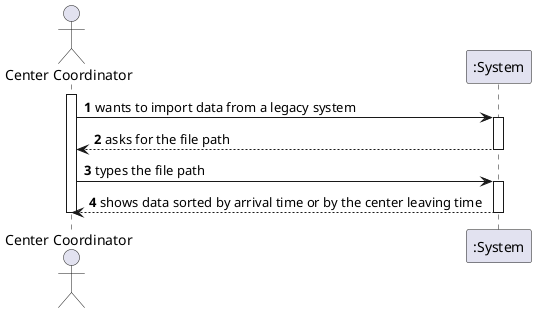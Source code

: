 @startuml US17_SSD
autonumber

actor "Center Coordinator" as COORDINATOR

activate COORDINATOR

COORDINATOR -> ":System" : wants to import data from a legacy system
activate ":System"

":System" --> COORDINATOR : asks for the file path
deactivate ":System"

COORDINATOR -> ":System" : types the file path
activate ":System"

":System" --> COORDINATOR : shows data sorted by arrival time or by the center leaving time
deactivate ":System"

deactivate COORDINATOR

@enduml
